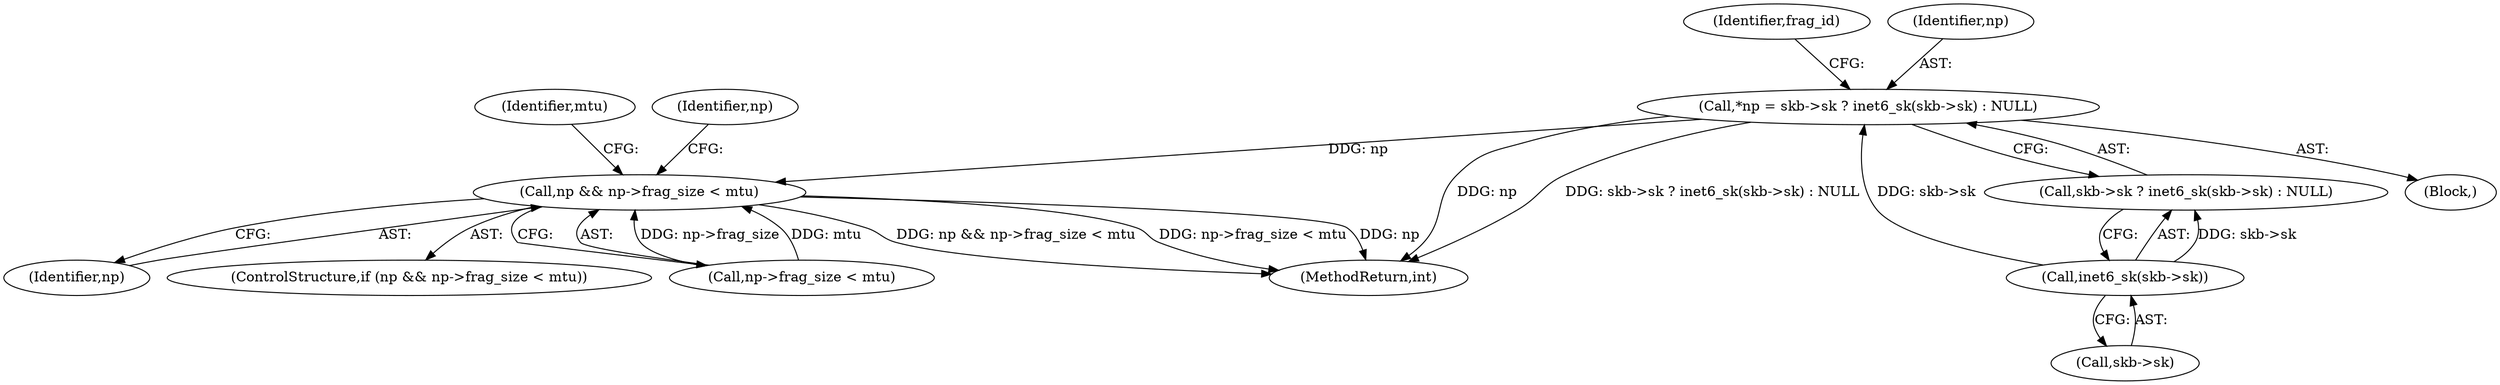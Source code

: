digraph "0_linux_87c48fa3b4630905f98268dde838ee43626a060c_1@pointer" {
"1000131" [label="(Call,*np = skb->sk ? inet6_sk(skb->sk) : NULL)"];
"1000137" [label="(Call,inet6_sk(skb->sk))"];
"1000225" [label="(Call,np && np->frag_size < mtu)"];
"1000226" [label="(Identifier,np)"];
"1000150" [label="(Identifier,frag_id)"];
"1000131" [label="(Call,*np = skb->sk ? inet6_sk(skb->sk) : NULL)"];
"1000243" [label="(Identifier,mtu)"];
"1000132" [label="(Identifier,np)"];
"1000138" [label="(Call,skb->sk)"];
"1000225" [label="(Call,np && np->frag_size < mtu)"];
"1000137" [label="(Call,inet6_sk(skb->sk))"];
"1000133" [label="(Call,skb->sk ? inet6_sk(skb->sk) : NULL)"];
"1000224" [label="(ControlStructure,if (np && np->frag_size < mtu))"];
"1000121" [label="(Block,)"];
"1000227" [label="(Call,np->frag_size < mtu)"];
"1000235" [label="(Identifier,np)"];
"1000872" [label="(MethodReturn,int)"];
"1000131" -> "1000121"  [label="AST: "];
"1000131" -> "1000133"  [label="CFG: "];
"1000132" -> "1000131"  [label="AST: "];
"1000133" -> "1000131"  [label="AST: "];
"1000150" -> "1000131"  [label="CFG: "];
"1000131" -> "1000872"  [label="DDG: np"];
"1000131" -> "1000872"  [label="DDG: skb->sk ? inet6_sk(skb->sk) : NULL"];
"1000137" -> "1000131"  [label="DDG: skb->sk"];
"1000131" -> "1000225"  [label="DDG: np"];
"1000137" -> "1000133"  [label="AST: "];
"1000137" -> "1000138"  [label="CFG: "];
"1000138" -> "1000137"  [label="AST: "];
"1000133" -> "1000137"  [label="CFG: "];
"1000137" -> "1000133"  [label="DDG: skb->sk"];
"1000225" -> "1000224"  [label="AST: "];
"1000225" -> "1000226"  [label="CFG: "];
"1000225" -> "1000227"  [label="CFG: "];
"1000226" -> "1000225"  [label="AST: "];
"1000227" -> "1000225"  [label="AST: "];
"1000235" -> "1000225"  [label="CFG: "];
"1000243" -> "1000225"  [label="CFG: "];
"1000225" -> "1000872"  [label="DDG: np && np->frag_size < mtu"];
"1000225" -> "1000872"  [label="DDG: np->frag_size < mtu"];
"1000225" -> "1000872"  [label="DDG: np"];
"1000227" -> "1000225"  [label="DDG: np->frag_size"];
"1000227" -> "1000225"  [label="DDG: mtu"];
}

